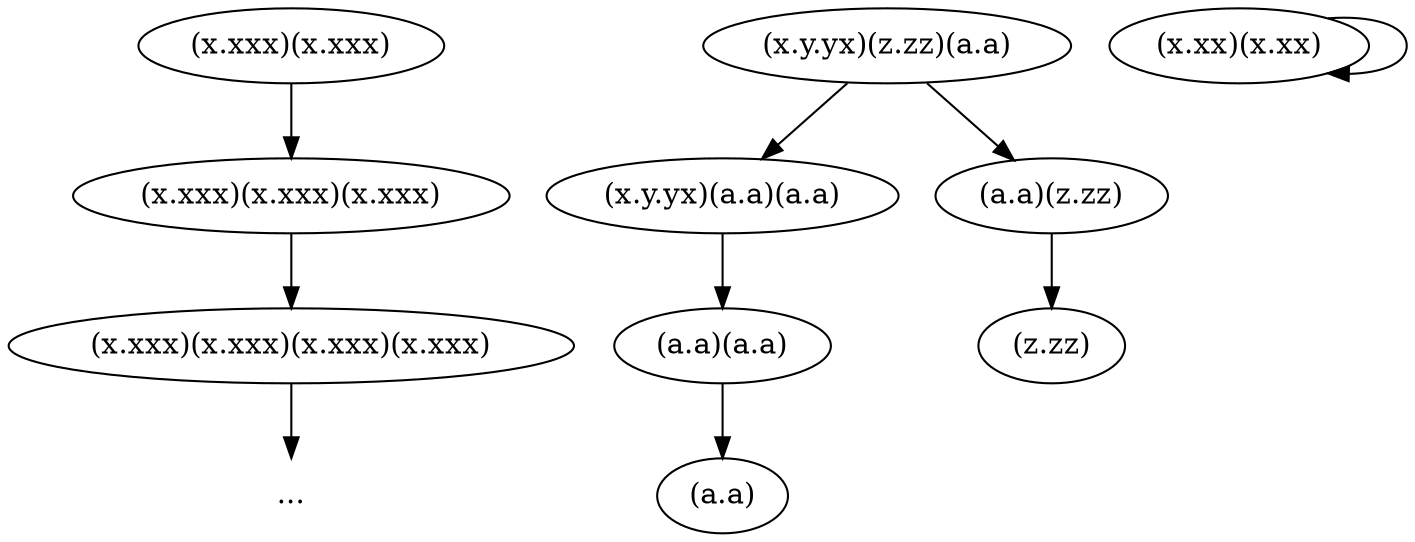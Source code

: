 digraph "lambda" {
  "..." [peripheries=0];

  "(\x.\y.yx)(\z.zz)(\a.a)" -> "(\x.\y.yx)(\a.a)(\a.a)";
  "(\x.\y.yx)(\z.zz)(\a.a)" -> "(\a.a)(\z.zz)";
  "(\x.\y.yx)(\a.a)(\a.a)" -> "(\a.a)(\a.a)";
  "(\a.a)(\a.a)" -> "(\a.a)";
  "(\a.a)(\z.zz)" -> "(\z.zz)";

  "(\x.xx)(\x.xx)" -> "(\x.xx)(\x.xx)";

  "(\x.xxx)(\x.xxx)" -> "(\x.xxx)(\x.xxx)(\x.xxx)";
  "(\x.xxx)(\x.xxx)(\x.xxx)" -> "(\x.xxx)(\x.xxx)(\x.xxx)(\x.xxx)";
  "(\x.xxx)(\x.xxx)(\x.xxx)(\x.xxx)" -> "...";
}
